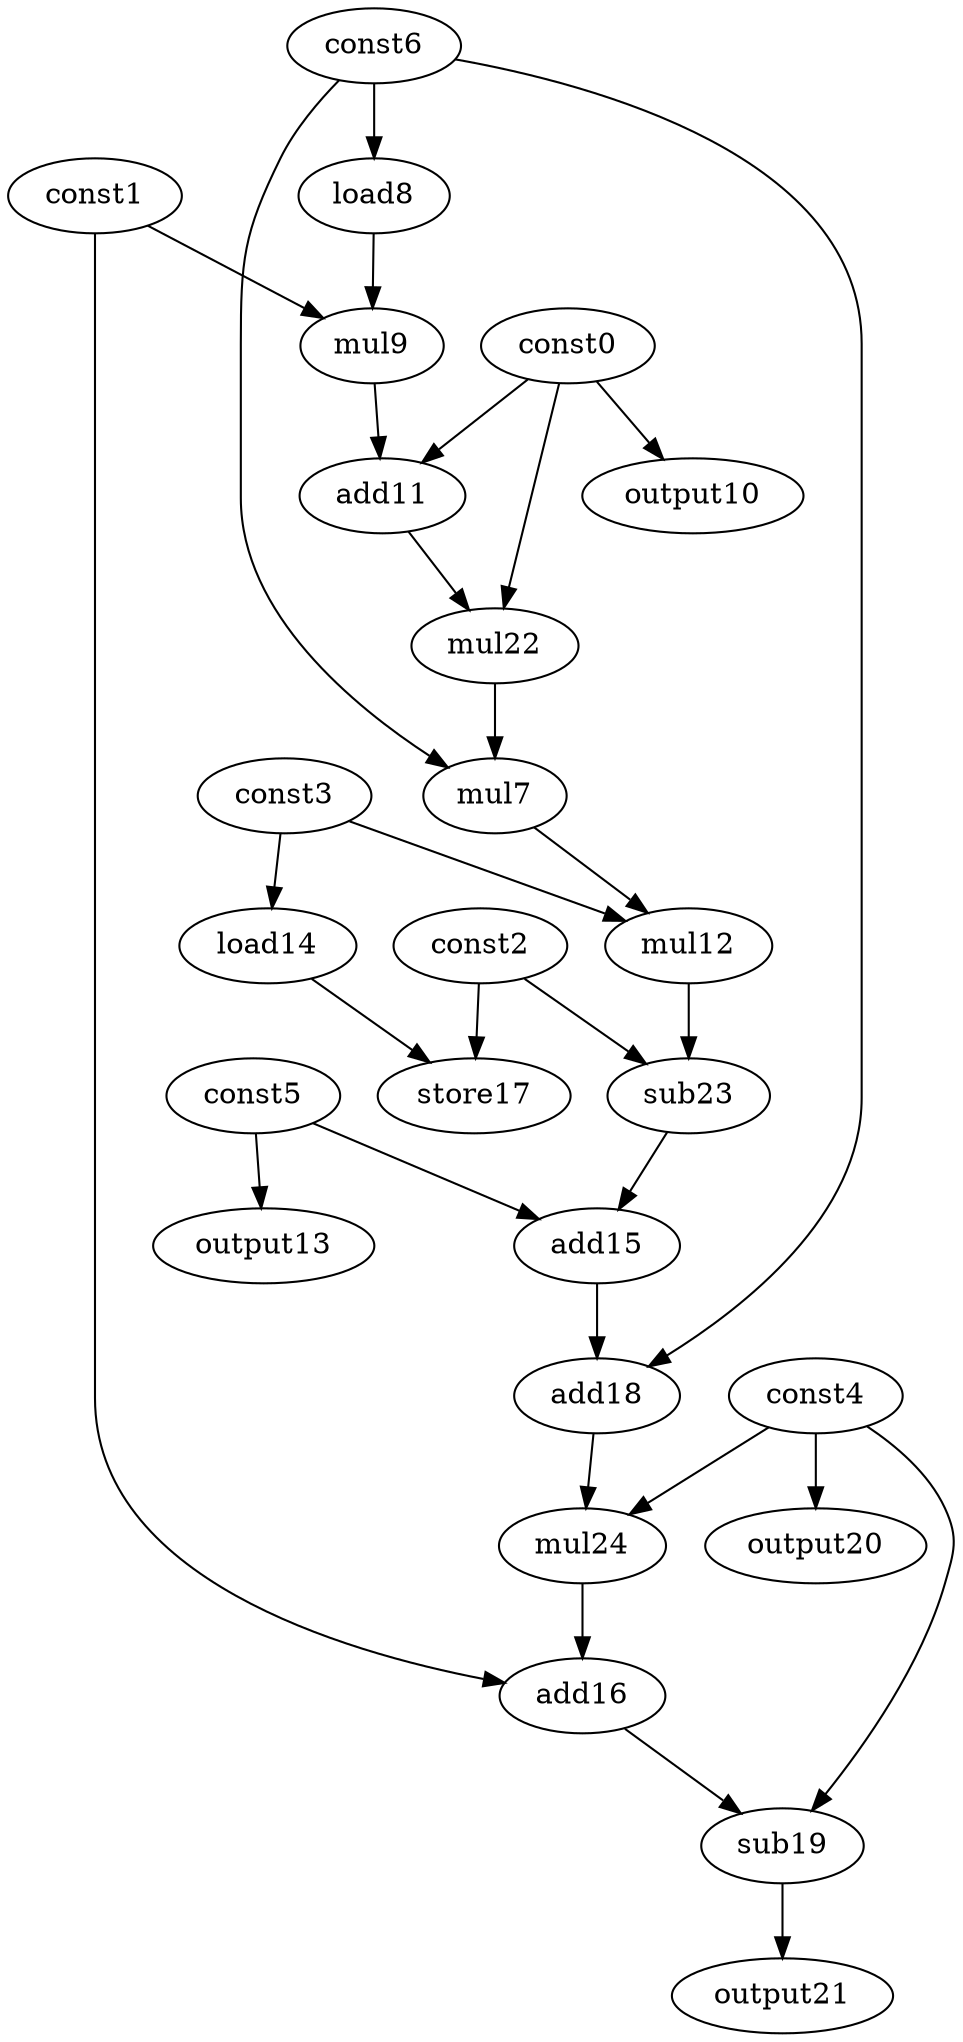 digraph G { 
const0[opcode=const]; 
const1[opcode=const]; 
const2[opcode=const]; 
const3[opcode=const]; 
const4[opcode=const]; 
const5[opcode=const]; 
const6[opcode=const]; 
mul7[opcode=mul]; 
load8[opcode=load]; 
mul9[opcode=mul]; 
output10[opcode=output]; 
add11[opcode=add]; 
mul12[opcode=mul]; 
output13[opcode=output]; 
load14[opcode=load]; 
add15[opcode=add]; 
add16[opcode=add]; 
store17[opcode=store]; 
add18[opcode=add]; 
sub19[opcode=sub]; 
output20[opcode=output]; 
output21[opcode=output]; 
mul22[opcode=mul]; 
sub23[opcode=sub]; 
mul24[opcode=mul]; 
const6->load8[operand=0];
const0->output10[operand=0];
const5->output13[operand=0];
const3->load14[operand=0];
const4->output20[operand=0];
load8->mul9[operand=0];
const1->mul9[operand=1];
const2->store17[operand=0];
load14->store17[operand=1];
const0->add11[operand=0];
mul9->add11[operand=1];
const0->mul22[operand=0];
add11->mul22[operand=1];
mul22->mul7[operand=0];
const6->mul7[operand=1];
const3->mul12[operand=0];
mul7->mul12[operand=1];
const2->sub23[operand=0];
mul12->sub23[operand=1];
const5->add15[operand=0];
sub23->add15[operand=1];
const6->add18[operand=0];
add15->add18[operand=1];
add18->mul24[operand=0];
const4->mul24[operand=1];
mul24->add16[operand=0];
const1->add16[operand=1];
add16->sub19[operand=0];
const4->sub19[operand=1];
sub19->output21[operand=0];
}
